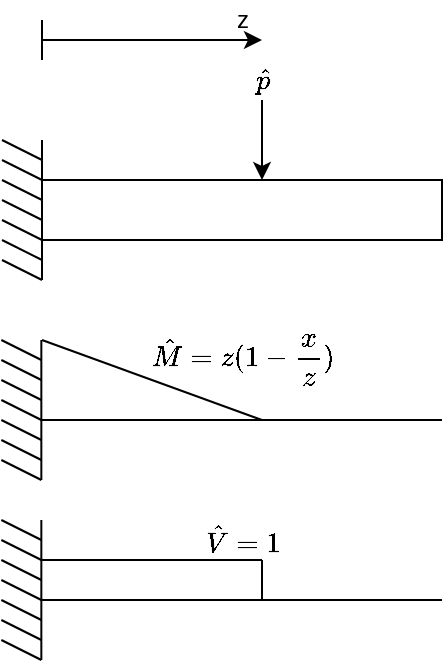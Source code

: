<mxfile version="14.1.8" type="device"><diagram id="2LSlw-YGlgpMZqEqY1Gr" name="Page-1"><mxGraphModel dx="1178" dy="470" grid="1" gridSize="10" guides="1" tooltips="1" connect="1" arrows="1" fold="1" page="1" pageScale="1" pageWidth="850" pageHeight="1100" math="1" shadow="0"><root><mxCell id="0"/><mxCell id="1" parent="0"/><mxCell id="2" value="" style="endArrow=none;html=1;" parent="1" edge="1"><mxGeometry width="50" height="50" relative="1" as="geometry"><mxPoint x="120" y="190" as="sourcePoint"/><mxPoint x="120" y="120" as="targetPoint"/></mxGeometry></mxCell><mxCell id="3" value="" style="endArrow=none;html=1;" parent="1" edge="1"><mxGeometry width="50" height="50" relative="1" as="geometry"><mxPoint x="100" y="120" as="sourcePoint"/><mxPoint x="120" y="130" as="targetPoint"/></mxGeometry></mxCell><mxCell id="10" value="" style="endArrow=none;html=1;" parent="1" edge="1"><mxGeometry width="50" height="50" relative="1" as="geometry"><mxPoint x="100" y="130" as="sourcePoint"/><mxPoint x="120" y="140" as="targetPoint"/></mxGeometry></mxCell><mxCell id="11" value="" style="endArrow=none;html=1;" parent="1" edge="1"><mxGeometry width="50" height="50" relative="1" as="geometry"><mxPoint x="100" y="140" as="sourcePoint"/><mxPoint x="120" y="150" as="targetPoint"/></mxGeometry></mxCell><mxCell id="12" value="" style="endArrow=none;html=1;" parent="1" edge="1"><mxGeometry width="50" height="50" relative="1" as="geometry"><mxPoint x="100" y="150" as="sourcePoint"/><mxPoint x="120" y="160" as="targetPoint"/></mxGeometry></mxCell><mxCell id="13" value="" style="endArrow=none;html=1;" parent="1" edge="1"><mxGeometry width="50" height="50" relative="1" as="geometry"><mxPoint x="100" y="160" as="sourcePoint"/><mxPoint x="120" y="170" as="targetPoint"/></mxGeometry></mxCell><mxCell id="14" value="" style="endArrow=none;html=1;" parent="1" edge="1"><mxGeometry width="50" height="50" relative="1" as="geometry"><mxPoint x="100" y="170" as="sourcePoint"/><mxPoint x="120" y="180" as="targetPoint"/></mxGeometry></mxCell><mxCell id="15" value="" style="endArrow=none;html=1;" parent="1" edge="1"><mxGeometry width="50" height="50" relative="1" as="geometry"><mxPoint x="100" y="180" as="sourcePoint"/><mxPoint x="120" y="190" as="targetPoint"/></mxGeometry></mxCell><mxCell id="18" value="" style="rounded=0;whiteSpace=wrap;html=1;fillColor=none;" parent="1" vertex="1"><mxGeometry x="120" y="140" width="200" height="30" as="geometry"/></mxCell><mxCell id="23" value="" style="endArrow=classic;html=1;" parent="1" edge="1"><mxGeometry width="50" height="50" relative="1" as="geometry"><mxPoint x="230" y="100" as="sourcePoint"/><mxPoint x="230" y="140" as="targetPoint"/></mxGeometry></mxCell><mxCell id="25" value="$$\hat{p}$$" style="text;html=1;align=center;verticalAlign=middle;resizable=0;points=[];autosize=1;" parent="1" vertex="1"><mxGeometry x="190" y="80" width="80" height="20" as="geometry"/></mxCell><mxCell id="26" value="" style="endArrow=classic;startArrow=none;html=1;startFill=0;" parent="1" edge="1"><mxGeometry width="50" height="50" relative="1" as="geometry"><mxPoint x="120" y="70" as="sourcePoint"/><mxPoint x="230" y="70" as="targetPoint"/></mxGeometry></mxCell><mxCell id="27" value="z" style="text;html=1;align=center;verticalAlign=middle;resizable=0;points=[];autosize=1;" parent="1" vertex="1"><mxGeometry x="210" y="50" width="20" height="20" as="geometry"/></mxCell><mxCell id="29" value="" style="endArrow=none;html=1;" parent="1" edge="1"><mxGeometry width="50" height="50" relative="1" as="geometry"><mxPoint x="120" y="80" as="sourcePoint"/><mxPoint x="120" y="60" as="targetPoint"/></mxGeometry></mxCell><mxCell id="32" value="" style="endArrow=none;html=1;" parent="1" edge="1"><mxGeometry width="50" height="50" relative="1" as="geometry"><mxPoint x="120" y="260" as="sourcePoint"/><mxPoint x="320" y="260" as="targetPoint"/></mxGeometry></mxCell><mxCell id="33" value="" style="endArrow=none;html=1;" parent="1" edge="1"><mxGeometry width="50" height="50" relative="1" as="geometry"><mxPoint x="120" y="220" as="sourcePoint"/><mxPoint x="230" y="260" as="targetPoint"/></mxGeometry></mxCell><mxCell id="34" value="" style="endArrow=none;html=1;" parent="1" edge="1"><mxGeometry width="50" height="50" relative="1" as="geometry"><mxPoint x="119.67" y="290" as="sourcePoint"/><mxPoint x="119.67" y="220" as="targetPoint"/></mxGeometry></mxCell><mxCell id="35" value="" style="endArrow=none;html=1;" parent="1" edge="1"><mxGeometry width="50" height="50" relative="1" as="geometry"><mxPoint x="99.67" y="220" as="sourcePoint"/><mxPoint x="119.67" y="230" as="targetPoint"/></mxGeometry></mxCell><mxCell id="36" value="" style="endArrow=none;html=1;" parent="1" edge="1"><mxGeometry width="50" height="50" relative="1" as="geometry"><mxPoint x="99.67" y="230" as="sourcePoint"/><mxPoint x="119.67" y="240" as="targetPoint"/></mxGeometry></mxCell><mxCell id="37" value="" style="endArrow=none;html=1;" parent="1" edge="1"><mxGeometry width="50" height="50" relative="1" as="geometry"><mxPoint x="99.67" y="240" as="sourcePoint"/><mxPoint x="119.67" y="250" as="targetPoint"/></mxGeometry></mxCell><mxCell id="38" value="" style="endArrow=none;html=1;" parent="1" edge="1"><mxGeometry width="50" height="50" relative="1" as="geometry"><mxPoint x="99.67" y="250" as="sourcePoint"/><mxPoint x="119.67" y="260" as="targetPoint"/></mxGeometry></mxCell><mxCell id="39" value="" style="endArrow=none;html=1;" parent="1" edge="1"><mxGeometry width="50" height="50" relative="1" as="geometry"><mxPoint x="99.67" y="260" as="sourcePoint"/><mxPoint x="119.67" y="270" as="targetPoint"/></mxGeometry></mxCell><mxCell id="40" value="" style="endArrow=none;html=1;" parent="1" edge="1"><mxGeometry width="50" height="50" relative="1" as="geometry"><mxPoint x="99.67" y="270" as="sourcePoint"/><mxPoint x="119.67" y="280" as="targetPoint"/></mxGeometry></mxCell><mxCell id="41" value="" style="endArrow=none;html=1;" parent="1" edge="1"><mxGeometry width="50" height="50" relative="1" as="geometry"><mxPoint x="99.67" y="280" as="sourcePoint"/><mxPoint x="119.67" y="290" as="targetPoint"/></mxGeometry></mxCell><mxCell id="42" value="$$\hat{M}=z(1-\frac{x}{z})$$" style="text;html=1;align=center;verticalAlign=middle;resizable=0;points=[];autosize=1;" parent="1" vertex="1"><mxGeometry x="140" y="220" width="160" height="20" as="geometry"/></mxCell><mxCell id="43" value="" style="endArrow=none;html=1;" parent="1" edge="1"><mxGeometry width="50" height="50" relative="1" as="geometry"><mxPoint x="120" y="350" as="sourcePoint"/><mxPoint x="320" y="350" as="targetPoint"/></mxGeometry></mxCell><mxCell id="44" value="" style="endArrow=none;html=1;" parent="1" edge="1"><mxGeometry width="50" height="50" relative="1" as="geometry"><mxPoint x="120" y="330" as="sourcePoint"/><mxPoint x="230" y="330" as="targetPoint"/></mxGeometry></mxCell><mxCell id="45" value="" style="endArrow=none;html=1;" parent="1" edge="1"><mxGeometry width="50" height="50" relative="1" as="geometry"><mxPoint x="119.67" y="380" as="sourcePoint"/><mxPoint x="119.67" y="310" as="targetPoint"/></mxGeometry></mxCell><mxCell id="46" value="" style="endArrow=none;html=1;" parent="1" edge="1"><mxGeometry width="50" height="50" relative="1" as="geometry"><mxPoint x="99.67" y="310" as="sourcePoint"/><mxPoint x="119.67" y="320" as="targetPoint"/></mxGeometry></mxCell><mxCell id="47" value="" style="endArrow=none;html=1;" parent="1" edge="1"><mxGeometry width="50" height="50" relative="1" as="geometry"><mxPoint x="99.67" y="320" as="sourcePoint"/><mxPoint x="119.67" y="330" as="targetPoint"/></mxGeometry></mxCell><mxCell id="48" value="" style="endArrow=none;html=1;" parent="1" edge="1"><mxGeometry width="50" height="50" relative="1" as="geometry"><mxPoint x="99.67" y="330" as="sourcePoint"/><mxPoint x="119.67" y="340" as="targetPoint"/></mxGeometry></mxCell><mxCell id="49" value="" style="endArrow=none;html=1;" parent="1" edge="1"><mxGeometry width="50" height="50" relative="1" as="geometry"><mxPoint x="99.67" y="340" as="sourcePoint"/><mxPoint x="119.67" y="350" as="targetPoint"/></mxGeometry></mxCell><mxCell id="50" value="" style="endArrow=none;html=1;" parent="1" edge="1"><mxGeometry width="50" height="50" relative="1" as="geometry"><mxPoint x="99.67" y="350" as="sourcePoint"/><mxPoint x="119.67" y="360" as="targetPoint"/></mxGeometry></mxCell><mxCell id="51" value="" style="endArrow=none;html=1;" parent="1" edge="1"><mxGeometry width="50" height="50" relative="1" as="geometry"><mxPoint x="99.67" y="360" as="sourcePoint"/><mxPoint x="119.67" y="370" as="targetPoint"/></mxGeometry></mxCell><mxCell id="52" value="" style="endArrow=none;html=1;" parent="1" edge="1"><mxGeometry width="50" height="50" relative="1" as="geometry"><mxPoint x="99.67" y="370" as="sourcePoint"/><mxPoint x="119.67" y="380" as="targetPoint"/></mxGeometry></mxCell><mxCell id="53" value="$$\hat{V}=1$$" style="text;html=1;align=center;verticalAlign=middle;resizable=0;points=[];autosize=1;" parent="1" vertex="1"><mxGeometry x="175" y="310" width="90" height="20" as="geometry"/></mxCell><mxCell id="54" value="" style="endArrow=none;html=1;" parent="1" edge="1"><mxGeometry width="50" height="50" relative="1" as="geometry"><mxPoint x="230" y="350" as="sourcePoint"/><mxPoint x="230" y="330" as="targetPoint"/></mxGeometry></mxCell></root></mxGraphModel></diagram></mxfile>